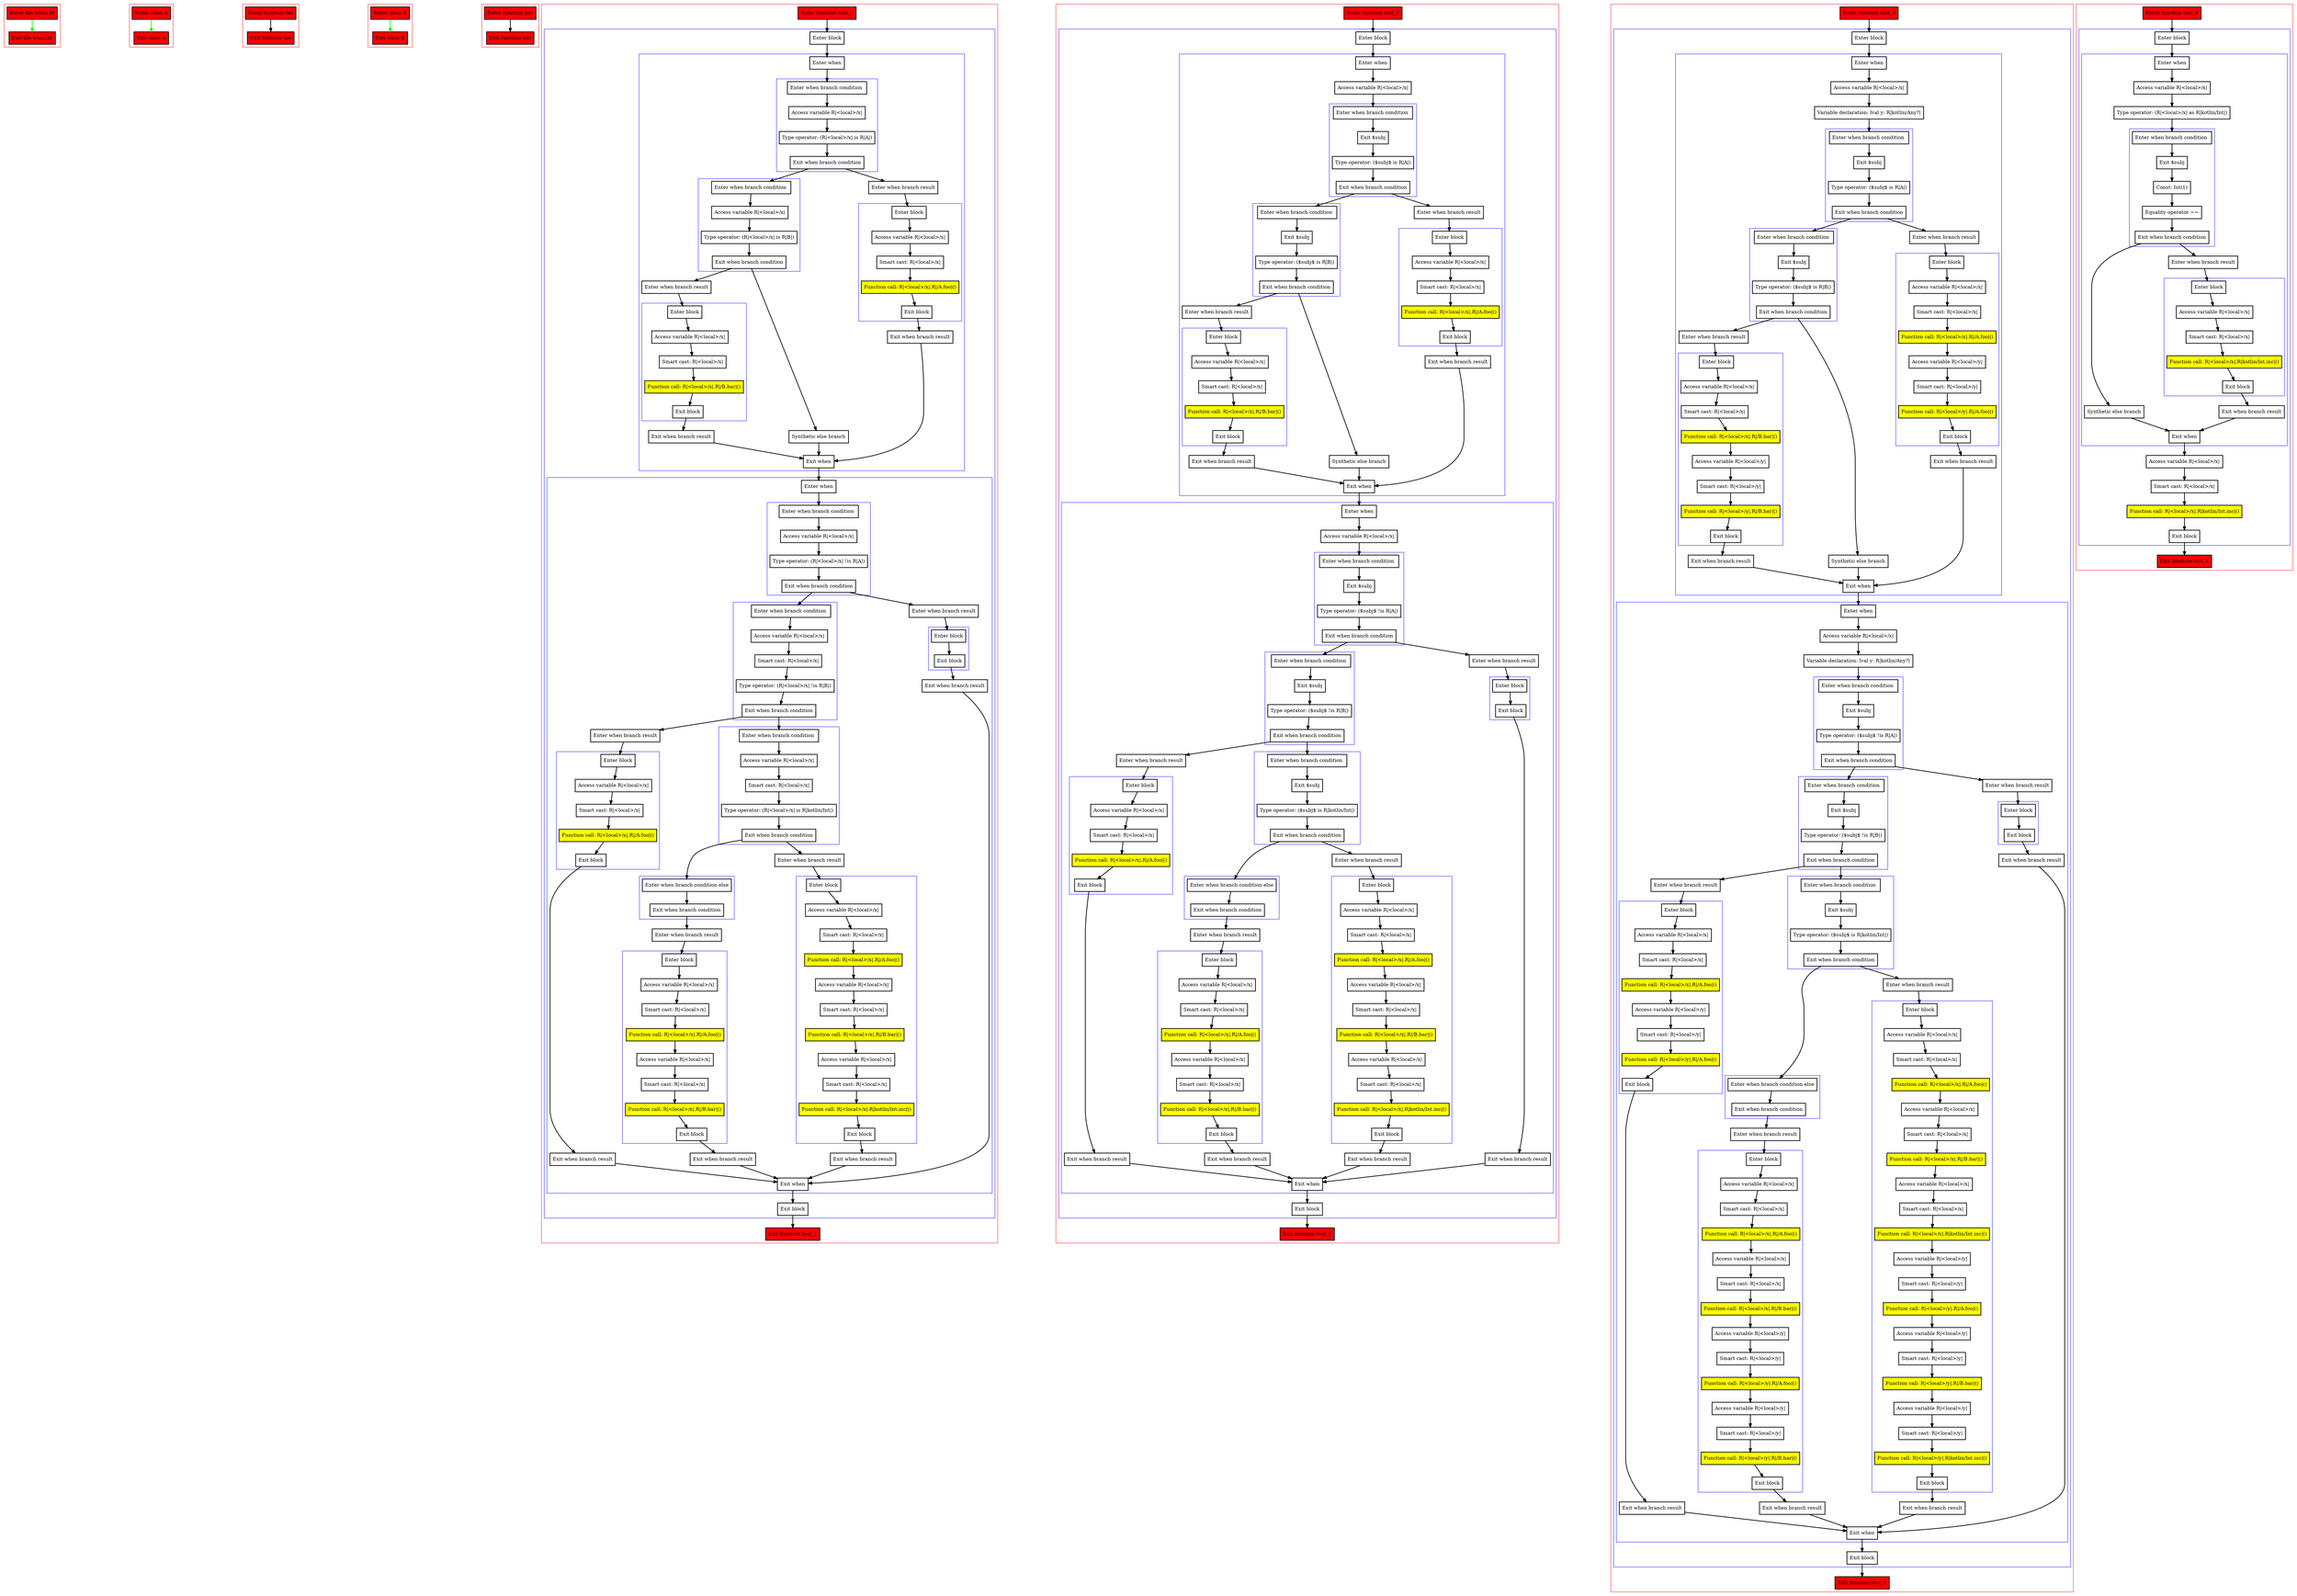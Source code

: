 digraph when_kt {
    graph [nodesep=3]
    node [shape=box penwidth=2]
    edge [penwidth=2]

    subgraph cluster_0 {
        color=red
        0 [label="Enter file when.kt" style="filled" fillcolor=red];
        1 [label="Exit file when.kt" style="filled" fillcolor=red];
    }
    0 -> {1} [color=green];

    subgraph cluster_1 {
        color=red
        2 [label="Enter class A" style="filled" fillcolor=red];
        3 [label="Exit class A" style="filled" fillcolor=red];
    }
    2 -> {3} [color=green];

    subgraph cluster_2 {
        color=red
        4 [label="Enter function foo" style="filled" fillcolor=red];
        5 [label="Exit function foo" style="filled" fillcolor=red];
    }
    4 -> {5};

    subgraph cluster_3 {
        color=red
        6 [label="Enter class B" style="filled" fillcolor=red];
        7 [label="Exit class B" style="filled" fillcolor=red];
    }
    6 -> {7} [color=green];

    subgraph cluster_4 {
        color=red
        8 [label="Enter function bar" style="filled" fillcolor=red];
        9 [label="Exit function bar" style="filled" fillcolor=red];
    }
    8 -> {9};

    subgraph cluster_5 {
        color=red
        10 [label="Enter function test_1" style="filled" fillcolor=red];
        subgraph cluster_6 {
            color=blue
            11 [label="Enter block"];
            subgraph cluster_7 {
                color=blue
                12 [label="Enter when"];
                subgraph cluster_8 {
                    color=blue
                    13 [label="Enter when branch condition "];
                    14 [label="Access variable R|<local>/x|"];
                    15 [label="Type operator: (R|<local>/x| is R|A|)"];
                    16 [label="Exit when branch condition"];
                }
                subgraph cluster_9 {
                    color=blue
                    17 [label="Enter when branch condition "];
                    18 [label="Access variable R|<local>/x|"];
                    19 [label="Type operator: (R|<local>/x| is R|B|)"];
                    20 [label="Exit when branch condition"];
                }
                21 [label="Synthetic else branch"];
                22 [label="Enter when branch result"];
                subgraph cluster_10 {
                    color=blue
                    23 [label="Enter block"];
                    24 [label="Access variable R|<local>/x|"];
                    25 [label="Smart cast: R|<local>/x|"];
                    26 [label="Function call: R|<local>/x|.R|/B.bar|()" style="filled" fillcolor=yellow];
                    27 [label="Exit block"];
                }
                28 [label="Exit when branch result"];
                29 [label="Enter when branch result"];
                subgraph cluster_11 {
                    color=blue
                    30 [label="Enter block"];
                    31 [label="Access variable R|<local>/x|"];
                    32 [label="Smart cast: R|<local>/x|"];
                    33 [label="Function call: R|<local>/x|.R|/A.foo|()" style="filled" fillcolor=yellow];
                    34 [label="Exit block"];
                }
                35 [label="Exit when branch result"];
                36 [label="Exit when"];
            }
            subgraph cluster_12 {
                color=blue
                37 [label="Enter when"];
                subgraph cluster_13 {
                    color=blue
                    38 [label="Enter when branch condition "];
                    39 [label="Access variable R|<local>/x|"];
                    40 [label="Type operator: (R|<local>/x| !is R|A|)"];
                    41 [label="Exit when branch condition"];
                }
                subgraph cluster_14 {
                    color=blue
                    42 [label="Enter when branch condition "];
                    43 [label="Access variable R|<local>/x|"];
                    44 [label="Smart cast: R|<local>/x|"];
                    45 [label="Type operator: (R|<local>/x| !is R|B|)"];
                    46 [label="Exit when branch condition"];
                }
                subgraph cluster_15 {
                    color=blue
                    47 [label="Enter when branch condition "];
                    48 [label="Access variable R|<local>/x|"];
                    49 [label="Smart cast: R|<local>/x|"];
                    50 [label="Type operator: (R|<local>/x| is R|kotlin/Int|)"];
                    51 [label="Exit when branch condition"];
                }
                subgraph cluster_16 {
                    color=blue
                    52 [label="Enter when branch condition else"];
                    53 [label="Exit when branch condition"];
                }
                54 [label="Enter when branch result"];
                subgraph cluster_17 {
                    color=blue
                    55 [label="Enter block"];
                    56 [label="Access variable R|<local>/x|"];
                    57 [label="Smart cast: R|<local>/x|"];
                    58 [label="Function call: R|<local>/x|.R|/A.foo|()" style="filled" fillcolor=yellow];
                    59 [label="Access variable R|<local>/x|"];
                    60 [label="Smart cast: R|<local>/x|"];
                    61 [label="Function call: R|<local>/x|.R|/B.bar|()" style="filled" fillcolor=yellow];
                    62 [label="Exit block"];
                }
                63 [label="Exit when branch result"];
                64 [label="Enter when branch result"];
                subgraph cluster_18 {
                    color=blue
                    65 [label="Enter block"];
                    66 [label="Access variable R|<local>/x|"];
                    67 [label="Smart cast: R|<local>/x|"];
                    68 [label="Function call: R|<local>/x|.R|/A.foo|()" style="filled" fillcolor=yellow];
                    69 [label="Access variable R|<local>/x|"];
                    70 [label="Smart cast: R|<local>/x|"];
                    71 [label="Function call: R|<local>/x|.R|/B.bar|()" style="filled" fillcolor=yellow];
                    72 [label="Access variable R|<local>/x|"];
                    73 [label="Smart cast: R|<local>/x|"];
                    74 [label="Function call: R|<local>/x|.R|kotlin/Int.inc|()" style="filled" fillcolor=yellow];
                    75 [label="Exit block"];
                }
                76 [label="Exit when branch result"];
                77 [label="Enter when branch result"];
                subgraph cluster_19 {
                    color=blue
                    78 [label="Enter block"];
                    79 [label="Access variable R|<local>/x|"];
                    80 [label="Smart cast: R|<local>/x|"];
                    81 [label="Function call: R|<local>/x|.R|/A.foo|()" style="filled" fillcolor=yellow];
                    82 [label="Exit block"];
                }
                83 [label="Exit when branch result"];
                84 [label="Enter when branch result"];
                subgraph cluster_20 {
                    color=blue
                    85 [label="Enter block"];
                    86 [label="Exit block"];
                }
                87 [label="Exit when branch result"];
                88 [label="Exit when"];
            }
            89 [label="Exit block"];
        }
        90 [label="Exit function test_1" style="filled" fillcolor=red];
    }
    10 -> {11};
    11 -> {12};
    12 -> {13};
    13 -> {14};
    14 -> {15};
    15 -> {16};
    16 -> {17 29};
    17 -> {18};
    18 -> {19};
    19 -> {20};
    20 -> {21 22};
    21 -> {36};
    22 -> {23};
    23 -> {24};
    24 -> {25};
    25 -> {26};
    26 -> {27};
    27 -> {28};
    28 -> {36};
    29 -> {30};
    30 -> {31};
    31 -> {32};
    32 -> {33};
    33 -> {34};
    34 -> {35};
    35 -> {36};
    36 -> {37};
    37 -> {38};
    38 -> {39};
    39 -> {40};
    40 -> {41};
    41 -> {42 84};
    42 -> {43};
    43 -> {44};
    44 -> {45};
    45 -> {46};
    46 -> {47 77};
    47 -> {48};
    48 -> {49};
    49 -> {50};
    50 -> {51};
    51 -> {52 64};
    52 -> {53};
    53 -> {54};
    54 -> {55};
    55 -> {56};
    56 -> {57};
    57 -> {58};
    58 -> {59};
    59 -> {60};
    60 -> {61};
    61 -> {62};
    62 -> {63};
    63 -> {88};
    64 -> {65};
    65 -> {66};
    66 -> {67};
    67 -> {68};
    68 -> {69};
    69 -> {70};
    70 -> {71};
    71 -> {72};
    72 -> {73};
    73 -> {74};
    74 -> {75};
    75 -> {76};
    76 -> {88};
    77 -> {78};
    78 -> {79};
    79 -> {80};
    80 -> {81};
    81 -> {82};
    82 -> {83};
    83 -> {88};
    84 -> {85};
    85 -> {86};
    86 -> {87};
    87 -> {88};
    88 -> {89};
    89 -> {90};

    subgraph cluster_21 {
        color=red
        91 [label="Enter function test_2" style="filled" fillcolor=red];
        subgraph cluster_22 {
            color=blue
            92 [label="Enter block"];
            subgraph cluster_23 {
                color=blue
                93 [label="Enter when"];
                94 [label="Access variable R|<local>/x|"];
                subgraph cluster_24 {
                    color=blue
                    95 [label="Enter when branch condition "];
                    96 [label="Exit $subj"];
                    97 [label="Type operator: ($subj$ is R|A|)"];
                    98 [label="Exit when branch condition"];
                }
                subgraph cluster_25 {
                    color=blue
                    99 [label="Enter when branch condition "];
                    100 [label="Exit $subj"];
                    101 [label="Type operator: ($subj$ is R|B|)"];
                    102 [label="Exit when branch condition"];
                }
                103 [label="Synthetic else branch"];
                104 [label="Enter when branch result"];
                subgraph cluster_26 {
                    color=blue
                    105 [label="Enter block"];
                    106 [label="Access variable R|<local>/x|"];
                    107 [label="Smart cast: R|<local>/x|"];
                    108 [label="Function call: R|<local>/x|.R|/B.bar|()" style="filled" fillcolor=yellow];
                    109 [label="Exit block"];
                }
                110 [label="Exit when branch result"];
                111 [label="Enter when branch result"];
                subgraph cluster_27 {
                    color=blue
                    112 [label="Enter block"];
                    113 [label="Access variable R|<local>/x|"];
                    114 [label="Smart cast: R|<local>/x|"];
                    115 [label="Function call: R|<local>/x|.R|/A.foo|()" style="filled" fillcolor=yellow];
                    116 [label="Exit block"];
                }
                117 [label="Exit when branch result"];
                118 [label="Exit when"];
            }
            subgraph cluster_28 {
                color=blue
                119 [label="Enter when"];
                120 [label="Access variable R|<local>/x|"];
                subgraph cluster_29 {
                    color=blue
                    121 [label="Enter when branch condition "];
                    122 [label="Exit $subj"];
                    123 [label="Type operator: ($subj$ !is R|A|)"];
                    124 [label="Exit when branch condition"];
                }
                subgraph cluster_30 {
                    color=blue
                    125 [label="Enter when branch condition "];
                    126 [label="Exit $subj"];
                    127 [label="Type operator: ($subj$ !is R|B|)"];
                    128 [label="Exit when branch condition"];
                }
                subgraph cluster_31 {
                    color=blue
                    129 [label="Enter when branch condition "];
                    130 [label="Exit $subj"];
                    131 [label="Type operator: ($subj$ is R|kotlin/Int|)"];
                    132 [label="Exit when branch condition"];
                }
                subgraph cluster_32 {
                    color=blue
                    133 [label="Enter when branch condition else"];
                    134 [label="Exit when branch condition"];
                }
                135 [label="Enter when branch result"];
                subgraph cluster_33 {
                    color=blue
                    136 [label="Enter block"];
                    137 [label="Access variable R|<local>/x|"];
                    138 [label="Smart cast: R|<local>/x|"];
                    139 [label="Function call: R|<local>/x|.R|/A.foo|()" style="filled" fillcolor=yellow];
                    140 [label="Access variable R|<local>/x|"];
                    141 [label="Smart cast: R|<local>/x|"];
                    142 [label="Function call: R|<local>/x|.R|/B.bar|()" style="filled" fillcolor=yellow];
                    143 [label="Exit block"];
                }
                144 [label="Exit when branch result"];
                145 [label="Enter when branch result"];
                subgraph cluster_34 {
                    color=blue
                    146 [label="Enter block"];
                    147 [label="Access variable R|<local>/x|"];
                    148 [label="Smart cast: R|<local>/x|"];
                    149 [label="Function call: R|<local>/x|.R|/A.foo|()" style="filled" fillcolor=yellow];
                    150 [label="Access variable R|<local>/x|"];
                    151 [label="Smart cast: R|<local>/x|"];
                    152 [label="Function call: R|<local>/x|.R|/B.bar|()" style="filled" fillcolor=yellow];
                    153 [label="Access variable R|<local>/x|"];
                    154 [label="Smart cast: R|<local>/x|"];
                    155 [label="Function call: R|<local>/x|.R|kotlin/Int.inc|()" style="filled" fillcolor=yellow];
                    156 [label="Exit block"];
                }
                157 [label="Exit when branch result"];
                158 [label="Enter when branch result"];
                subgraph cluster_35 {
                    color=blue
                    159 [label="Enter block"];
                    160 [label="Access variable R|<local>/x|"];
                    161 [label="Smart cast: R|<local>/x|"];
                    162 [label="Function call: R|<local>/x|.R|/A.foo|()" style="filled" fillcolor=yellow];
                    163 [label="Exit block"];
                }
                164 [label="Exit when branch result"];
                165 [label="Enter when branch result"];
                subgraph cluster_36 {
                    color=blue
                    166 [label="Enter block"];
                    167 [label="Exit block"];
                }
                168 [label="Exit when branch result"];
                169 [label="Exit when"];
            }
            170 [label="Exit block"];
        }
        171 [label="Exit function test_2" style="filled" fillcolor=red];
    }
    91 -> {92};
    92 -> {93};
    93 -> {94};
    94 -> {95};
    95 -> {96};
    96 -> {97};
    97 -> {98};
    98 -> {99 111};
    99 -> {100};
    100 -> {101};
    101 -> {102};
    102 -> {103 104};
    103 -> {118};
    104 -> {105};
    105 -> {106};
    106 -> {107};
    107 -> {108};
    108 -> {109};
    109 -> {110};
    110 -> {118};
    111 -> {112};
    112 -> {113};
    113 -> {114};
    114 -> {115};
    115 -> {116};
    116 -> {117};
    117 -> {118};
    118 -> {119};
    119 -> {120};
    120 -> {121};
    121 -> {122};
    122 -> {123};
    123 -> {124};
    124 -> {125 165};
    125 -> {126};
    126 -> {127};
    127 -> {128};
    128 -> {129 158};
    129 -> {130};
    130 -> {131};
    131 -> {132};
    132 -> {133 145};
    133 -> {134};
    134 -> {135};
    135 -> {136};
    136 -> {137};
    137 -> {138};
    138 -> {139};
    139 -> {140};
    140 -> {141};
    141 -> {142};
    142 -> {143};
    143 -> {144};
    144 -> {169};
    145 -> {146};
    146 -> {147};
    147 -> {148};
    148 -> {149};
    149 -> {150};
    150 -> {151};
    151 -> {152};
    152 -> {153};
    153 -> {154};
    154 -> {155};
    155 -> {156};
    156 -> {157};
    157 -> {169};
    158 -> {159};
    159 -> {160};
    160 -> {161};
    161 -> {162};
    162 -> {163};
    163 -> {164};
    164 -> {169};
    165 -> {166};
    166 -> {167};
    167 -> {168};
    168 -> {169};
    169 -> {170};
    170 -> {171};

    subgraph cluster_37 {
        color=red
        172 [label="Enter function test_3" style="filled" fillcolor=red];
        subgraph cluster_38 {
            color=blue
            173 [label="Enter block"];
            subgraph cluster_39 {
                color=blue
                174 [label="Enter when"];
                175 [label="Access variable R|<local>/x|"];
                176 [label="Variable declaration: lval y: R|kotlin/Any?|"];
                subgraph cluster_40 {
                    color=blue
                    177 [label="Enter when branch condition "];
                    178 [label="Exit $subj"];
                    179 [label="Type operator: ($subj$ is R|A|)"];
                    180 [label="Exit when branch condition"];
                }
                subgraph cluster_41 {
                    color=blue
                    181 [label="Enter when branch condition "];
                    182 [label="Exit $subj"];
                    183 [label="Type operator: ($subj$ is R|B|)"];
                    184 [label="Exit when branch condition"];
                }
                185 [label="Synthetic else branch"];
                186 [label="Enter when branch result"];
                subgraph cluster_42 {
                    color=blue
                    187 [label="Enter block"];
                    188 [label="Access variable R|<local>/x|"];
                    189 [label="Smart cast: R|<local>/x|"];
                    190 [label="Function call: R|<local>/x|.R|/B.bar|()" style="filled" fillcolor=yellow];
                    191 [label="Access variable R|<local>/y|"];
                    192 [label="Smart cast: R|<local>/y|"];
                    193 [label="Function call: R|<local>/y|.R|/B.bar|()" style="filled" fillcolor=yellow];
                    194 [label="Exit block"];
                }
                195 [label="Exit when branch result"];
                196 [label="Enter when branch result"];
                subgraph cluster_43 {
                    color=blue
                    197 [label="Enter block"];
                    198 [label="Access variable R|<local>/x|"];
                    199 [label="Smart cast: R|<local>/x|"];
                    200 [label="Function call: R|<local>/x|.R|/A.foo|()" style="filled" fillcolor=yellow];
                    201 [label="Access variable R|<local>/y|"];
                    202 [label="Smart cast: R|<local>/y|"];
                    203 [label="Function call: R|<local>/y|.R|/A.foo|()" style="filled" fillcolor=yellow];
                    204 [label="Exit block"];
                }
                205 [label="Exit when branch result"];
                206 [label="Exit when"];
            }
            subgraph cluster_44 {
                color=blue
                207 [label="Enter when"];
                208 [label="Access variable R|<local>/x|"];
                209 [label="Variable declaration: lval y: R|kotlin/Any?|"];
                subgraph cluster_45 {
                    color=blue
                    210 [label="Enter when branch condition "];
                    211 [label="Exit $subj"];
                    212 [label="Type operator: ($subj$ !is R|A|)"];
                    213 [label="Exit when branch condition"];
                }
                subgraph cluster_46 {
                    color=blue
                    214 [label="Enter when branch condition "];
                    215 [label="Exit $subj"];
                    216 [label="Type operator: ($subj$ !is R|B|)"];
                    217 [label="Exit when branch condition"];
                }
                subgraph cluster_47 {
                    color=blue
                    218 [label="Enter when branch condition "];
                    219 [label="Exit $subj"];
                    220 [label="Type operator: ($subj$ is R|kotlin/Int|)"];
                    221 [label="Exit when branch condition"];
                }
                subgraph cluster_48 {
                    color=blue
                    222 [label="Enter when branch condition else"];
                    223 [label="Exit when branch condition"];
                }
                224 [label="Enter when branch result"];
                subgraph cluster_49 {
                    color=blue
                    225 [label="Enter block"];
                    226 [label="Access variable R|<local>/x|"];
                    227 [label="Smart cast: R|<local>/x|"];
                    228 [label="Function call: R|<local>/x|.R|/A.foo|()" style="filled" fillcolor=yellow];
                    229 [label="Access variable R|<local>/x|"];
                    230 [label="Smart cast: R|<local>/x|"];
                    231 [label="Function call: R|<local>/x|.R|/B.bar|()" style="filled" fillcolor=yellow];
                    232 [label="Access variable R|<local>/y|"];
                    233 [label="Smart cast: R|<local>/y|"];
                    234 [label="Function call: R|<local>/y|.R|/A.foo|()" style="filled" fillcolor=yellow];
                    235 [label="Access variable R|<local>/y|"];
                    236 [label="Smart cast: R|<local>/y|"];
                    237 [label="Function call: R|<local>/y|.R|/B.bar|()" style="filled" fillcolor=yellow];
                    238 [label="Exit block"];
                }
                239 [label="Exit when branch result"];
                240 [label="Enter when branch result"];
                subgraph cluster_50 {
                    color=blue
                    241 [label="Enter block"];
                    242 [label="Access variable R|<local>/x|"];
                    243 [label="Smart cast: R|<local>/x|"];
                    244 [label="Function call: R|<local>/x|.R|/A.foo|()" style="filled" fillcolor=yellow];
                    245 [label="Access variable R|<local>/x|"];
                    246 [label="Smart cast: R|<local>/x|"];
                    247 [label="Function call: R|<local>/x|.R|/B.bar|()" style="filled" fillcolor=yellow];
                    248 [label="Access variable R|<local>/x|"];
                    249 [label="Smart cast: R|<local>/x|"];
                    250 [label="Function call: R|<local>/x|.R|kotlin/Int.inc|()" style="filled" fillcolor=yellow];
                    251 [label="Access variable R|<local>/y|"];
                    252 [label="Smart cast: R|<local>/y|"];
                    253 [label="Function call: R|<local>/y|.R|/A.foo|()" style="filled" fillcolor=yellow];
                    254 [label="Access variable R|<local>/y|"];
                    255 [label="Smart cast: R|<local>/y|"];
                    256 [label="Function call: R|<local>/y|.R|/B.bar|()" style="filled" fillcolor=yellow];
                    257 [label="Access variable R|<local>/y|"];
                    258 [label="Smart cast: R|<local>/y|"];
                    259 [label="Function call: R|<local>/y|.R|kotlin/Int.inc|()" style="filled" fillcolor=yellow];
                    260 [label="Exit block"];
                }
                261 [label="Exit when branch result"];
                262 [label="Enter when branch result"];
                subgraph cluster_51 {
                    color=blue
                    263 [label="Enter block"];
                    264 [label="Access variable R|<local>/x|"];
                    265 [label="Smart cast: R|<local>/x|"];
                    266 [label="Function call: R|<local>/x|.R|/A.foo|()" style="filled" fillcolor=yellow];
                    267 [label="Access variable R|<local>/y|"];
                    268 [label="Smart cast: R|<local>/y|"];
                    269 [label="Function call: R|<local>/y|.R|/A.foo|()" style="filled" fillcolor=yellow];
                    270 [label="Exit block"];
                }
                271 [label="Exit when branch result"];
                272 [label="Enter when branch result"];
                subgraph cluster_52 {
                    color=blue
                    273 [label="Enter block"];
                    274 [label="Exit block"];
                }
                275 [label="Exit when branch result"];
                276 [label="Exit when"];
            }
            277 [label="Exit block"];
        }
        278 [label="Exit function test_3" style="filled" fillcolor=red];
    }
    172 -> {173};
    173 -> {174};
    174 -> {175};
    175 -> {176};
    176 -> {177};
    177 -> {178};
    178 -> {179};
    179 -> {180};
    180 -> {181 196};
    181 -> {182};
    182 -> {183};
    183 -> {184};
    184 -> {185 186};
    185 -> {206};
    186 -> {187};
    187 -> {188};
    188 -> {189};
    189 -> {190};
    190 -> {191};
    191 -> {192};
    192 -> {193};
    193 -> {194};
    194 -> {195};
    195 -> {206};
    196 -> {197};
    197 -> {198};
    198 -> {199};
    199 -> {200};
    200 -> {201};
    201 -> {202};
    202 -> {203};
    203 -> {204};
    204 -> {205};
    205 -> {206};
    206 -> {207};
    207 -> {208};
    208 -> {209};
    209 -> {210};
    210 -> {211};
    211 -> {212};
    212 -> {213};
    213 -> {214 272};
    214 -> {215};
    215 -> {216};
    216 -> {217};
    217 -> {218 262};
    218 -> {219};
    219 -> {220};
    220 -> {221};
    221 -> {222 240};
    222 -> {223};
    223 -> {224};
    224 -> {225};
    225 -> {226};
    226 -> {227};
    227 -> {228};
    228 -> {229};
    229 -> {230};
    230 -> {231};
    231 -> {232};
    232 -> {233};
    233 -> {234};
    234 -> {235};
    235 -> {236};
    236 -> {237};
    237 -> {238};
    238 -> {239};
    239 -> {276};
    240 -> {241};
    241 -> {242};
    242 -> {243};
    243 -> {244};
    244 -> {245};
    245 -> {246};
    246 -> {247};
    247 -> {248};
    248 -> {249};
    249 -> {250};
    250 -> {251};
    251 -> {252};
    252 -> {253};
    253 -> {254};
    254 -> {255};
    255 -> {256};
    256 -> {257};
    257 -> {258};
    258 -> {259};
    259 -> {260};
    260 -> {261};
    261 -> {276};
    262 -> {263};
    263 -> {264};
    264 -> {265};
    265 -> {266};
    266 -> {267};
    267 -> {268};
    268 -> {269};
    269 -> {270};
    270 -> {271};
    271 -> {276};
    272 -> {273};
    273 -> {274};
    274 -> {275};
    275 -> {276};
    276 -> {277};
    277 -> {278};

    subgraph cluster_53 {
        color=red
        279 [label="Enter function test_4" style="filled" fillcolor=red];
        subgraph cluster_54 {
            color=blue
            280 [label="Enter block"];
            subgraph cluster_55 {
                color=blue
                281 [label="Enter when"];
                282 [label="Access variable R|<local>/x|"];
                283 [label="Type operator: (R|<local>/x| as R|kotlin/Int|)"];
                subgraph cluster_56 {
                    color=blue
                    284 [label="Enter when branch condition "];
                    285 [label="Exit $subj"];
                    286 [label="Const: Int(1)"];
                    287 [label="Equality operator =="];
                    288 [label="Exit when branch condition"];
                }
                289 [label="Synthetic else branch"];
                290 [label="Enter when branch result"];
                subgraph cluster_57 {
                    color=blue
                    291 [label="Enter block"];
                    292 [label="Access variable R|<local>/x|"];
                    293 [label="Smart cast: R|<local>/x|"];
                    294 [label="Function call: R|<local>/x|.R|kotlin/Int.inc|()" style="filled" fillcolor=yellow];
                    295 [label="Exit block"];
                }
                296 [label="Exit when branch result"];
                297 [label="Exit when"];
            }
            298 [label="Access variable R|<local>/x|"];
            299 [label="Smart cast: R|<local>/x|"];
            300 [label="Function call: R|<local>/x|.R|kotlin/Int.inc|()" style="filled" fillcolor=yellow];
            301 [label="Exit block"];
        }
        302 [label="Exit function test_4" style="filled" fillcolor=red];
    }
    279 -> {280};
    280 -> {281};
    281 -> {282};
    282 -> {283};
    283 -> {284};
    284 -> {285};
    285 -> {286};
    286 -> {287};
    287 -> {288};
    288 -> {289 290};
    289 -> {297};
    290 -> {291};
    291 -> {292};
    292 -> {293};
    293 -> {294};
    294 -> {295};
    295 -> {296};
    296 -> {297};
    297 -> {298};
    298 -> {299};
    299 -> {300};
    300 -> {301};
    301 -> {302};

}
